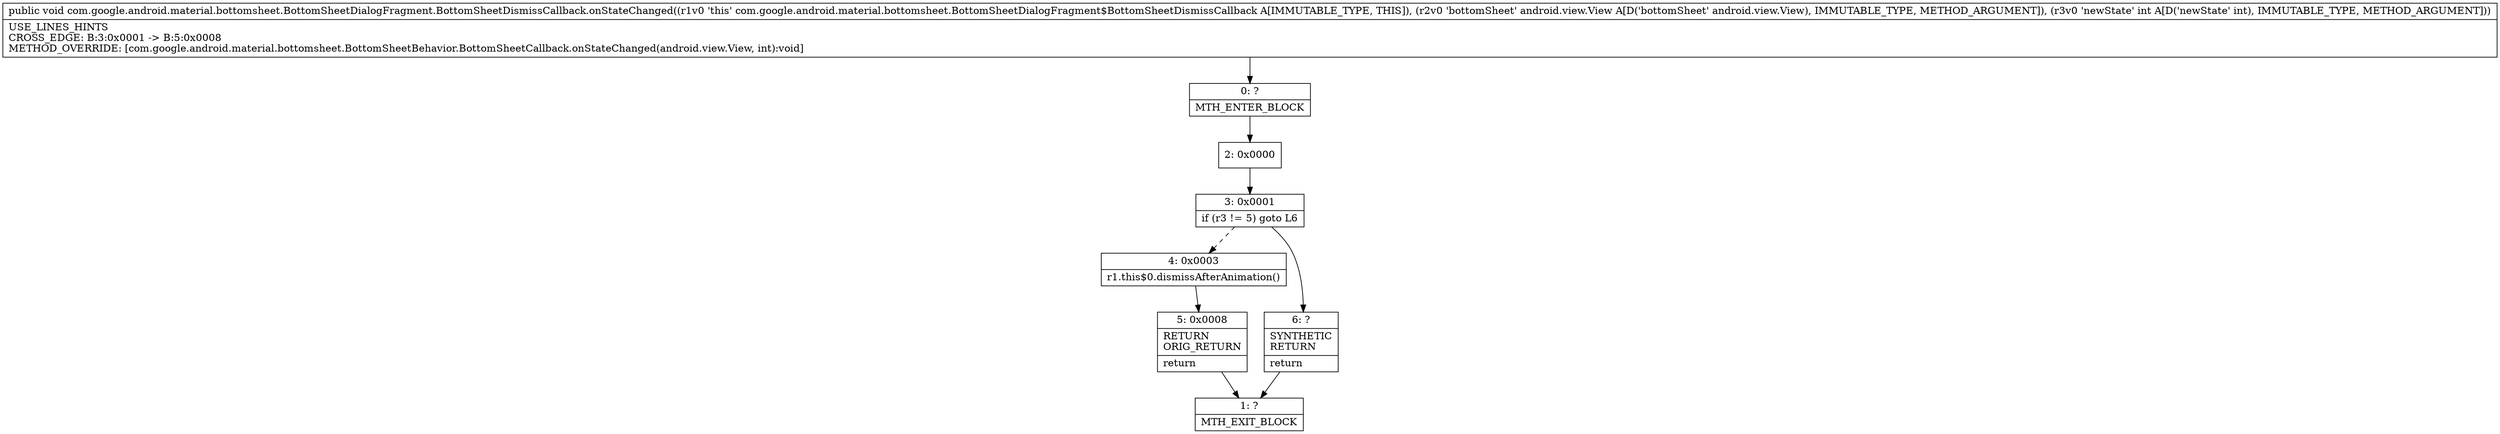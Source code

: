digraph "CFG forcom.google.android.material.bottomsheet.BottomSheetDialogFragment.BottomSheetDismissCallback.onStateChanged(Landroid\/view\/View;I)V" {
Node_0 [shape=record,label="{0\:\ ?|MTH_ENTER_BLOCK\l}"];
Node_2 [shape=record,label="{2\:\ 0x0000}"];
Node_3 [shape=record,label="{3\:\ 0x0001|if (r3 != 5) goto L6\l}"];
Node_4 [shape=record,label="{4\:\ 0x0003|r1.this$0.dismissAfterAnimation()\l}"];
Node_5 [shape=record,label="{5\:\ 0x0008|RETURN\lORIG_RETURN\l|return\l}"];
Node_1 [shape=record,label="{1\:\ ?|MTH_EXIT_BLOCK\l}"];
Node_6 [shape=record,label="{6\:\ ?|SYNTHETIC\lRETURN\l|return\l}"];
MethodNode[shape=record,label="{public void com.google.android.material.bottomsheet.BottomSheetDialogFragment.BottomSheetDismissCallback.onStateChanged((r1v0 'this' com.google.android.material.bottomsheet.BottomSheetDialogFragment$BottomSheetDismissCallback A[IMMUTABLE_TYPE, THIS]), (r2v0 'bottomSheet' android.view.View A[D('bottomSheet' android.view.View), IMMUTABLE_TYPE, METHOD_ARGUMENT]), (r3v0 'newState' int A[D('newState' int), IMMUTABLE_TYPE, METHOD_ARGUMENT]))  | USE_LINES_HINTS\lCROSS_EDGE: B:3:0x0001 \-\> B:5:0x0008\lMETHOD_OVERRIDE: [com.google.android.material.bottomsheet.BottomSheetBehavior.BottomSheetCallback.onStateChanged(android.view.View, int):void]\l}"];
MethodNode -> Node_0;Node_0 -> Node_2;
Node_2 -> Node_3;
Node_3 -> Node_4[style=dashed];
Node_3 -> Node_6;
Node_4 -> Node_5;
Node_5 -> Node_1;
Node_6 -> Node_1;
}


